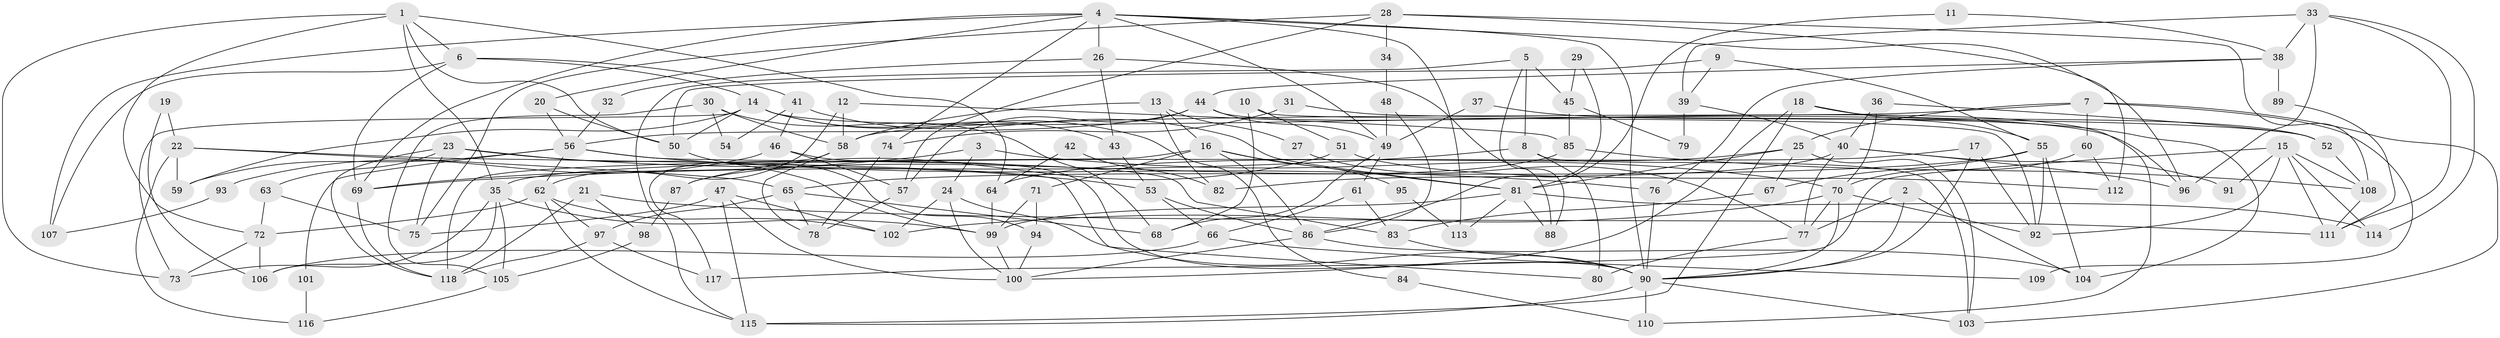 // Generated by graph-tools (version 1.1) at 2025/50/03/09/25 04:50:58]
// undirected, 118 vertices, 236 edges
graph export_dot {
graph [start="1"]
  node [color=gray90,style=filled];
  1;
  2;
  3;
  4;
  5;
  6;
  7;
  8;
  9;
  10;
  11;
  12;
  13;
  14;
  15;
  16;
  17;
  18;
  19;
  20;
  21;
  22;
  23;
  24;
  25;
  26;
  27;
  28;
  29;
  30;
  31;
  32;
  33;
  34;
  35;
  36;
  37;
  38;
  39;
  40;
  41;
  42;
  43;
  44;
  45;
  46;
  47;
  48;
  49;
  50;
  51;
  52;
  53;
  54;
  55;
  56;
  57;
  58;
  59;
  60;
  61;
  62;
  63;
  64;
  65;
  66;
  67;
  68;
  69;
  70;
  71;
  72;
  73;
  74;
  75;
  76;
  77;
  78;
  79;
  80;
  81;
  82;
  83;
  84;
  85;
  86;
  87;
  88;
  89;
  90;
  91;
  92;
  93;
  94;
  95;
  96;
  97;
  98;
  99;
  100;
  101;
  102;
  103;
  104;
  105;
  106;
  107;
  108;
  109;
  110;
  111;
  112;
  113;
  114;
  115;
  116;
  117;
  118;
  1 -- 72;
  1 -- 6;
  1 -- 35;
  1 -- 50;
  1 -- 64;
  1 -- 73;
  2 -- 77;
  2 -- 90;
  2 -- 104;
  3 -- 69;
  3 -- 24;
  3 -- 70;
  4 -- 90;
  4 -- 26;
  4 -- 20;
  4 -- 49;
  4 -- 69;
  4 -- 74;
  4 -- 96;
  4 -- 107;
  4 -- 113;
  5 -- 115;
  5 -- 8;
  5 -- 45;
  5 -- 88;
  6 -- 69;
  6 -- 14;
  6 -- 41;
  6 -- 107;
  7 -- 58;
  7 -- 103;
  7 -- 25;
  7 -- 60;
  7 -- 109;
  8 -- 80;
  8 -- 103;
  8 -- 69;
  9 -- 55;
  9 -- 50;
  9 -- 39;
  10 -- 92;
  10 -- 68;
  10 -- 51;
  11 -- 81;
  11 -- 38;
  12 -- 85;
  12 -- 62;
  12 -- 58;
  13 -- 58;
  13 -- 16;
  13 -- 27;
  13 -- 82;
  14 -- 50;
  14 -- 73;
  14 -- 43;
  14 -- 59;
  14 -- 84;
  14 -- 96;
  15 -- 92;
  15 -- 111;
  15 -- 91;
  15 -- 108;
  15 -- 114;
  15 -- 117;
  16 -- 118;
  16 -- 86;
  16 -- 71;
  16 -- 81;
  16 -- 95;
  17 -- 90;
  17 -- 35;
  17 -- 92;
  18 -- 55;
  18 -- 100;
  18 -- 52;
  18 -- 115;
  19 -- 22;
  19 -- 106;
  20 -- 56;
  20 -- 50;
  21 -- 111;
  21 -- 118;
  21 -- 98;
  22 -- 59;
  22 -- 65;
  22 -- 80;
  22 -- 116;
  23 -- 118;
  23 -- 99;
  23 -- 53;
  23 -- 63;
  23 -- 75;
  24 -- 102;
  24 -- 100;
  24 -- 90;
  25 -- 81;
  25 -- 64;
  25 -- 67;
  25 -- 103;
  26 -- 43;
  26 -- 88;
  26 -- 32;
  27 -- 77;
  28 -- 75;
  28 -- 108;
  28 -- 34;
  28 -- 57;
  28 -- 112;
  29 -- 45;
  29 -- 86;
  30 -- 58;
  30 -- 68;
  30 -- 54;
  30 -- 105;
  31 -- 74;
  31 -- 52;
  32 -- 56;
  33 -- 114;
  33 -- 96;
  33 -- 38;
  33 -- 39;
  33 -- 111;
  34 -- 48;
  35 -- 106;
  35 -- 73;
  35 -- 99;
  35 -- 105;
  36 -- 40;
  36 -- 70;
  36 -- 52;
  37 -- 49;
  37 -- 104;
  38 -- 44;
  38 -- 76;
  38 -- 89;
  39 -- 40;
  39 -- 79;
  40 -- 96;
  40 -- 77;
  40 -- 82;
  40 -- 91;
  41 -- 81;
  41 -- 46;
  41 -- 54;
  42 -- 64;
  42 -- 82;
  43 -- 53;
  44 -- 56;
  44 -- 57;
  44 -- 49;
  44 -- 110;
  45 -- 85;
  45 -- 79;
  46 -- 90;
  46 -- 57;
  46 -- 93;
  47 -- 75;
  47 -- 100;
  47 -- 102;
  47 -- 115;
  48 -- 86;
  48 -- 49;
  49 -- 61;
  49 -- 68;
  50 -- 94;
  51 -- 112;
  51 -- 87;
  52 -- 108;
  53 -- 86;
  53 -- 66;
  55 -- 67;
  55 -- 92;
  55 -- 65;
  55 -- 104;
  56 -- 76;
  56 -- 62;
  56 -- 59;
  56 -- 83;
  56 -- 101;
  57 -- 78;
  58 -- 78;
  58 -- 117;
  60 -- 70;
  60 -- 112;
  61 -- 83;
  61 -- 66;
  62 -- 115;
  62 -- 102;
  62 -- 72;
  62 -- 97;
  63 -- 72;
  63 -- 75;
  64 -- 99;
  65 -- 97;
  65 -- 68;
  65 -- 78;
  66 -- 106;
  66 -- 109;
  67 -- 83;
  69 -- 118;
  70 -- 90;
  70 -- 77;
  70 -- 92;
  70 -- 102;
  71 -- 99;
  71 -- 94;
  72 -- 73;
  72 -- 106;
  74 -- 78;
  76 -- 90;
  77 -- 80;
  81 -- 99;
  81 -- 88;
  81 -- 113;
  81 -- 114;
  83 -- 90;
  84 -- 110;
  85 -- 108;
  85 -- 87;
  86 -- 104;
  86 -- 100;
  87 -- 98;
  89 -- 111;
  90 -- 115;
  90 -- 103;
  90 -- 110;
  93 -- 107;
  94 -- 100;
  95 -- 113;
  97 -- 117;
  97 -- 118;
  98 -- 105;
  99 -- 100;
  101 -- 116;
  105 -- 116;
  108 -- 111;
}

